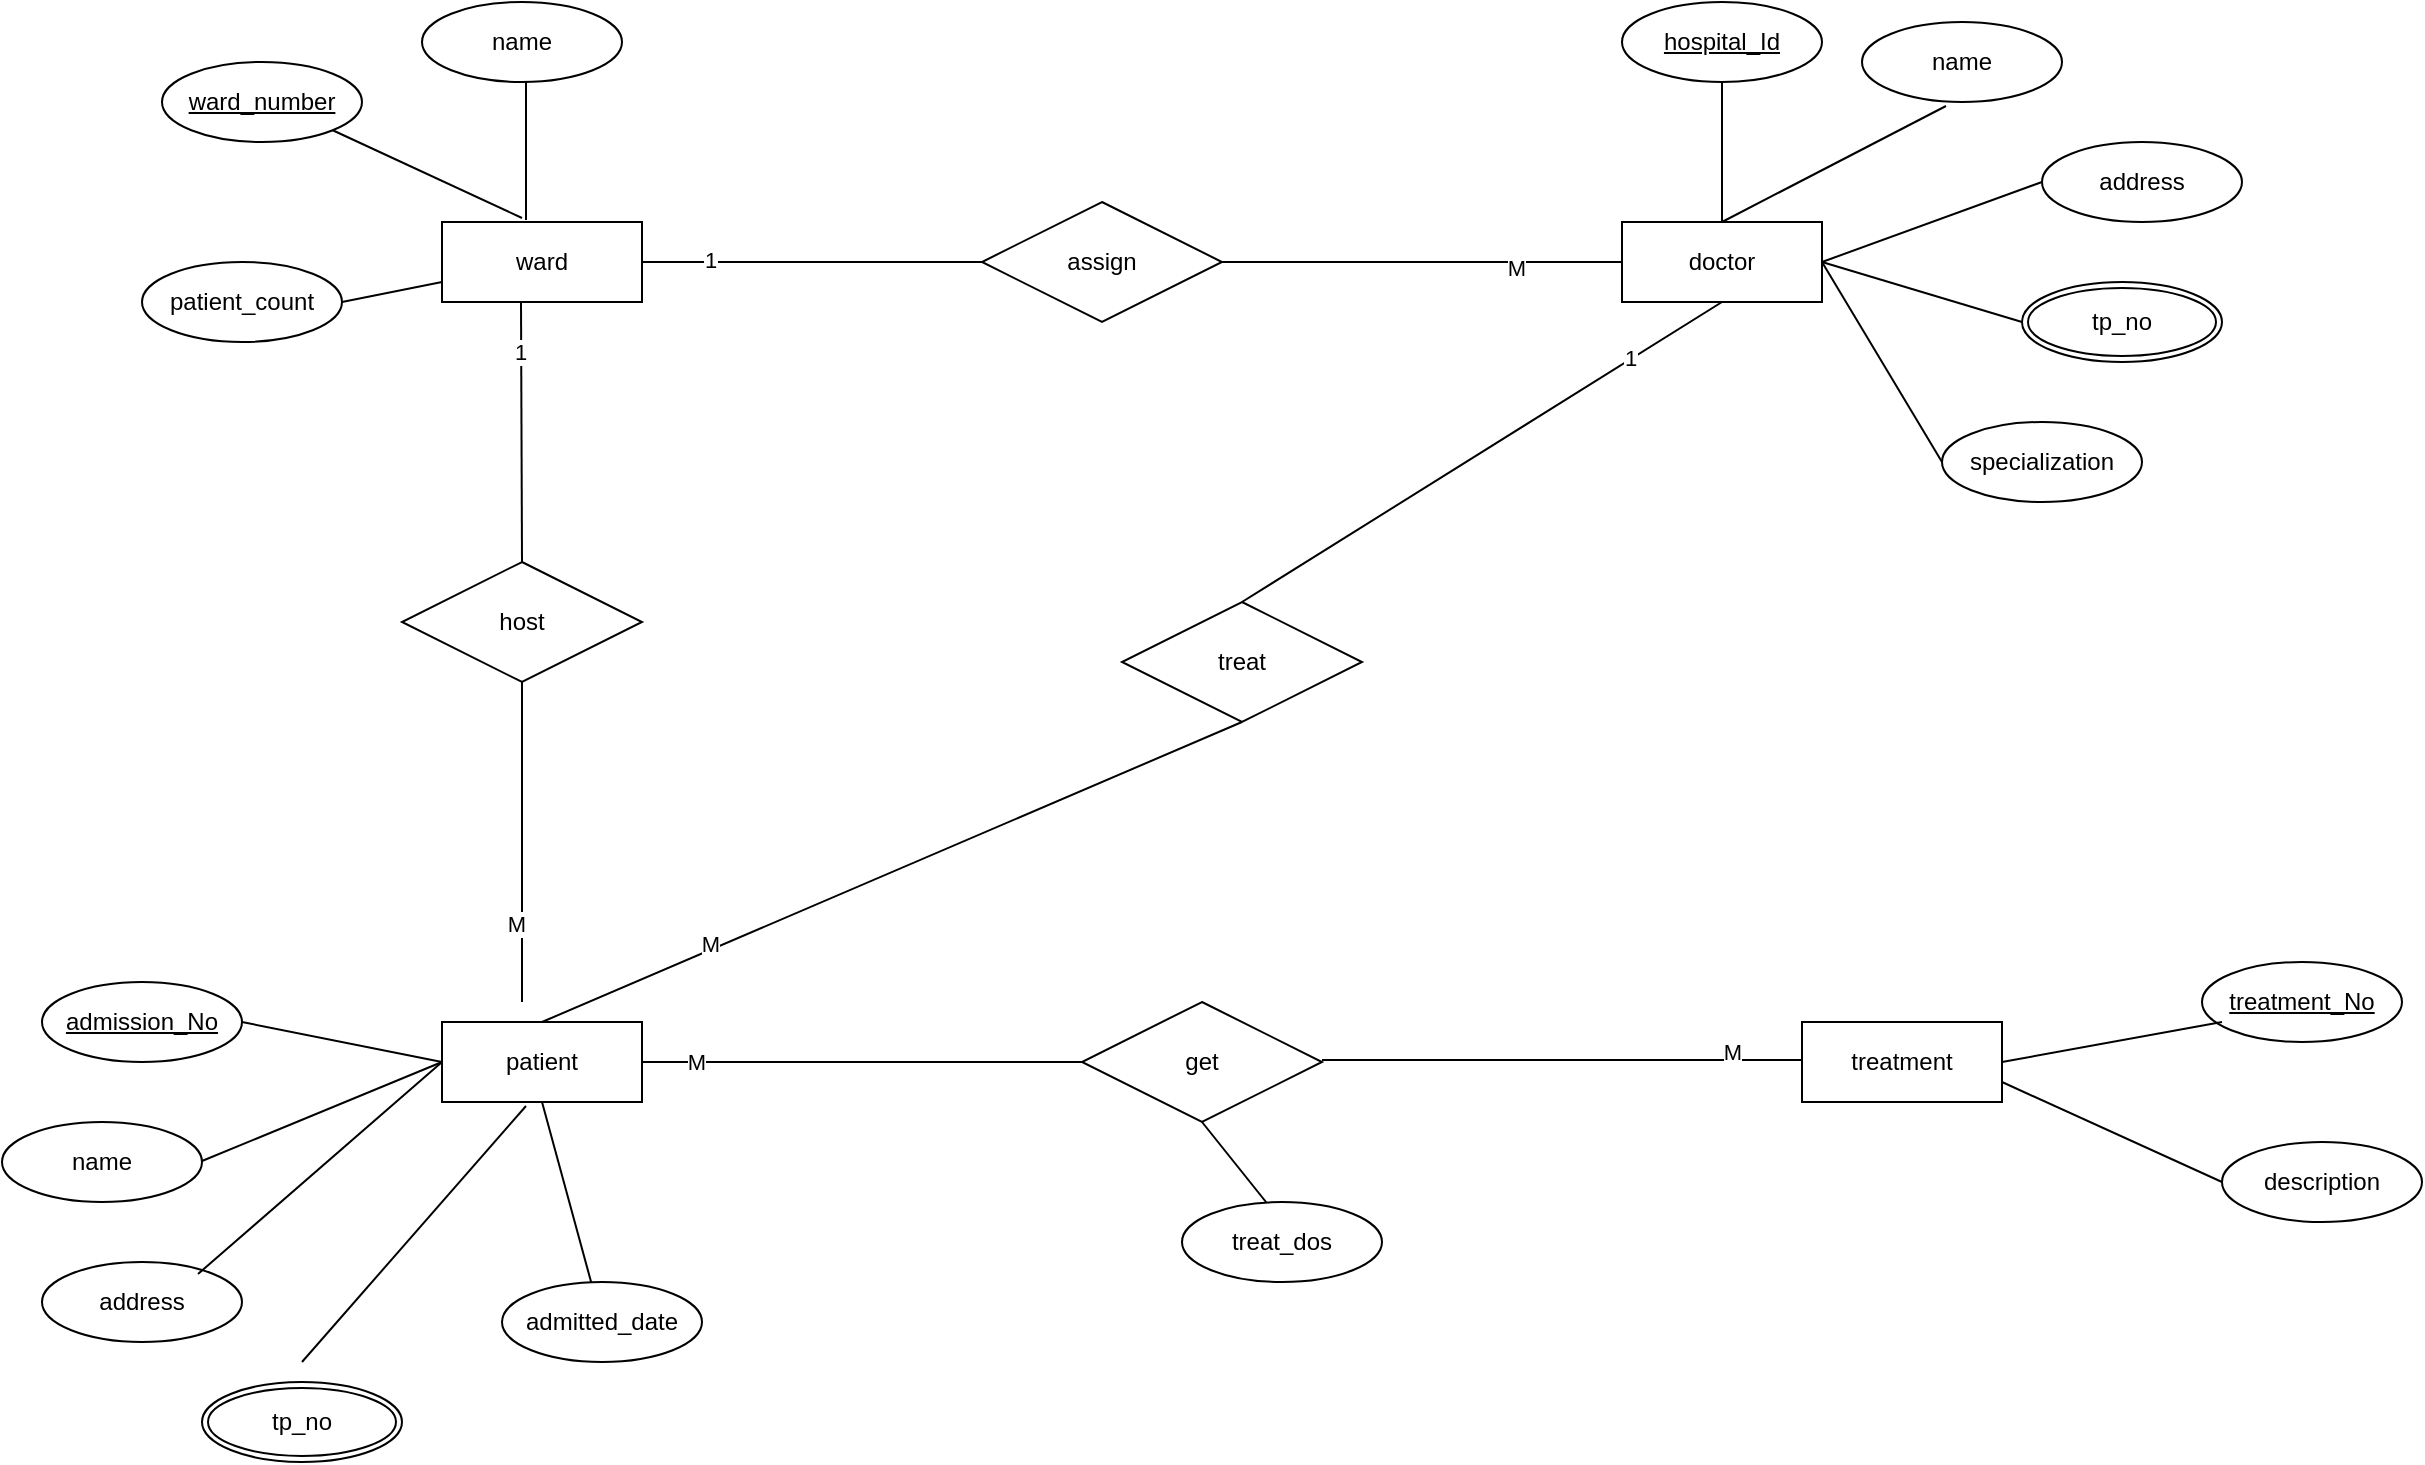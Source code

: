 <mxfile version="21.6.6" type="device" pages="2">
  <diagram id="R2lEEEUBdFMjLlhIrx00" name="Page-1">
    <mxGraphModel dx="2182" dy="486" grid="1" gridSize="10" guides="1" tooltips="1" connect="1" arrows="1" fold="1" page="1" pageScale="1" pageWidth="850" pageHeight="1100" math="0" shadow="0" extFonts="Permanent Marker^https://fonts.googleapis.com/css?family=Permanent+Marker">
      <root>
        <mxCell id="0" />
        <mxCell id="1" parent="0" />
        <mxCell id="np4URwpzfcK9TlEuNOY7-2" value="ward" style="whiteSpace=wrap;html=1;align=center;" parent="1" vertex="1">
          <mxGeometry x="170" y="150" width="100" height="40" as="geometry" />
        </mxCell>
        <mxCell id="np4URwpzfcK9TlEuNOY7-3" value="" style="endArrow=none;html=1;rounded=0;entryX=0.42;entryY=-0.025;entryDx=0;entryDy=0;exitX=0.52;exitY=1;exitDx=0;exitDy=0;exitPerimeter=0;entryPerimeter=0;" parent="1" source="np4URwpzfcK9TlEuNOY7-6" target="np4URwpzfcK9TlEuNOY7-2" edge="1">
          <mxGeometry relative="1" as="geometry">
            <mxPoint x="440" y="180" as="sourcePoint" />
            <mxPoint x="520" y="260" as="targetPoint" />
          </mxGeometry>
        </mxCell>
        <mxCell id="np4URwpzfcK9TlEuNOY7-5" value="ward_number" style="ellipse;whiteSpace=wrap;html=1;align=center;fontStyle=4;" parent="1" vertex="1">
          <mxGeometry x="30" y="70" width="100" height="40" as="geometry" />
        </mxCell>
        <mxCell id="np4URwpzfcK9TlEuNOY7-6" value="name" style="ellipse;whiteSpace=wrap;html=1;align=center;" parent="1" vertex="1">
          <mxGeometry x="160" y="40" width="100" height="40" as="geometry" />
        </mxCell>
        <mxCell id="np4URwpzfcK9TlEuNOY7-7" value="patient_count" style="ellipse;whiteSpace=wrap;html=1;align=center;" parent="1" vertex="1">
          <mxGeometry x="20" y="170" width="100" height="40" as="geometry" />
        </mxCell>
        <mxCell id="np4URwpzfcK9TlEuNOY7-8" value="" style="endArrow=none;html=1;rounded=0;entryX=0.4;entryY=-0.05;entryDx=0;entryDy=0;exitX=1;exitY=1;exitDx=0;exitDy=0;entryPerimeter=0;" parent="1" source="np4URwpzfcK9TlEuNOY7-5" target="np4URwpzfcK9TlEuNOY7-2" edge="1">
          <mxGeometry relative="1" as="geometry">
            <mxPoint x="222" y="90" as="sourcePoint" />
            <mxPoint x="222" y="159" as="targetPoint" />
          </mxGeometry>
        </mxCell>
        <mxCell id="np4URwpzfcK9TlEuNOY7-9" value="" style="endArrow=none;html=1;rounded=0;entryX=0;entryY=0.75;entryDx=0;entryDy=0;" parent="1" target="np4URwpzfcK9TlEuNOY7-2" edge="1">
          <mxGeometry relative="1" as="geometry">
            <mxPoint x="120" y="190" as="sourcePoint" />
            <mxPoint x="220" y="158" as="targetPoint" />
          </mxGeometry>
        </mxCell>
        <mxCell id="np4URwpzfcK9TlEuNOY7-10" value="" style="endArrow=none;html=1;rounded=0;entryX=1;entryY=0.5;entryDx=0;entryDy=0;" parent="1" target="np4URwpzfcK9TlEuNOY7-2" edge="1">
          <mxGeometry relative="1" as="geometry">
            <mxPoint x="440" y="170" as="sourcePoint" />
            <mxPoint x="222" y="159" as="targetPoint" />
          </mxGeometry>
        </mxCell>
        <mxCell id="np4URwpzfcK9TlEuNOY7-11" value="1" style="edgeLabel;html=1;align=center;verticalAlign=middle;resizable=0;points=[];" parent="np4URwpzfcK9TlEuNOY7-10" vertex="1" connectable="0">
          <mxGeometry x="0.6" y="-1" relative="1" as="geometry">
            <mxPoint as="offset" />
          </mxGeometry>
        </mxCell>
        <mxCell id="np4URwpzfcK9TlEuNOY7-12" value="doctor" style="whiteSpace=wrap;html=1;align=center;" parent="1" vertex="1">
          <mxGeometry x="760" y="150" width="100" height="40" as="geometry" />
        </mxCell>
        <mxCell id="np4URwpzfcK9TlEuNOY7-13" value="assign" style="shape=rhombus;perimeter=rhombusPerimeter;whiteSpace=wrap;html=1;align=center;" parent="1" vertex="1">
          <mxGeometry x="440" y="140" width="120" height="60" as="geometry" />
        </mxCell>
        <mxCell id="np4URwpzfcK9TlEuNOY7-14" value="" style="endArrow=none;html=1;rounded=0;exitX=1;exitY=0.5;exitDx=0;exitDy=0;" parent="1" source="np4URwpzfcK9TlEuNOY7-13" edge="1">
          <mxGeometry relative="1" as="geometry">
            <mxPoint x="450" y="180" as="sourcePoint" />
            <mxPoint x="760" y="170" as="targetPoint" />
          </mxGeometry>
        </mxCell>
        <mxCell id="np4URwpzfcK9TlEuNOY7-17" value="M" style="edgeLabel;html=1;align=center;verticalAlign=middle;resizable=0;points=[];" parent="np4URwpzfcK9TlEuNOY7-14" vertex="1" connectable="0">
          <mxGeometry x="0.47" y="-3" relative="1" as="geometry">
            <mxPoint as="offset" />
          </mxGeometry>
        </mxCell>
        <mxCell id="np4URwpzfcK9TlEuNOY7-18" value="name" style="ellipse;whiteSpace=wrap;html=1;align=center;" parent="1" vertex="1">
          <mxGeometry x="880" y="50" width="100" height="40" as="geometry" />
        </mxCell>
        <mxCell id="np4URwpzfcK9TlEuNOY7-19" value="address" style="ellipse;whiteSpace=wrap;html=1;align=center;" parent="1" vertex="1">
          <mxGeometry x="970" y="110" width="100" height="40" as="geometry" />
        </mxCell>
        <mxCell id="np4URwpzfcK9TlEuNOY7-20" value="specialization" style="ellipse;whiteSpace=wrap;html=1;align=center;" parent="1" vertex="1">
          <mxGeometry x="920" y="250" width="100" height="40" as="geometry" />
        </mxCell>
        <mxCell id="np4URwpzfcK9TlEuNOY7-21" value="tp_no" style="ellipse;shape=doubleEllipse;margin=3;whiteSpace=wrap;html=1;align=center;" parent="1" vertex="1">
          <mxGeometry x="960" y="180" width="100" height="40" as="geometry" />
        </mxCell>
        <mxCell id="np4URwpzfcK9TlEuNOY7-22" value="hospital_Id" style="ellipse;whiteSpace=wrap;html=1;align=center;fontStyle=4;" parent="1" vertex="1">
          <mxGeometry x="760" y="40" width="100" height="40" as="geometry" />
        </mxCell>
        <mxCell id="np4URwpzfcK9TlEuNOY7-23" value="" style="endArrow=none;html=1;rounded=0;entryX=0.5;entryY=0;entryDx=0;entryDy=0;exitX=0.5;exitY=1;exitDx=0;exitDy=0;entryPerimeter=0;" parent="1" source="np4URwpzfcK9TlEuNOY7-22" target="np4URwpzfcK9TlEuNOY7-12" edge="1">
          <mxGeometry relative="1" as="geometry">
            <mxPoint x="820" y="80" as="sourcePoint" />
            <mxPoint x="820" y="149" as="targetPoint" />
          </mxGeometry>
        </mxCell>
        <mxCell id="np4URwpzfcK9TlEuNOY7-25" value="" style="endArrow=none;html=1;rounded=0;exitX=0.42;exitY=1.05;exitDx=0;exitDy=0;exitPerimeter=0;" parent="1" source="np4URwpzfcK9TlEuNOY7-18" edge="1">
          <mxGeometry relative="1" as="geometry">
            <mxPoint x="880" y="101" as="sourcePoint" />
            <mxPoint x="810" y="150" as="targetPoint" />
          </mxGeometry>
        </mxCell>
        <mxCell id="np4URwpzfcK9TlEuNOY7-27" value="" style="endArrow=none;html=1;rounded=0;entryX=1;entryY=0.5;entryDx=0;entryDy=0;exitX=0;exitY=0.5;exitDx=0;exitDy=0;" parent="1" source="np4URwpzfcK9TlEuNOY7-19" target="np4URwpzfcK9TlEuNOY7-12" edge="1">
          <mxGeometry relative="1" as="geometry">
            <mxPoint x="820" y="90" as="sourcePoint" />
            <mxPoint x="820" y="160" as="targetPoint" />
          </mxGeometry>
        </mxCell>
        <mxCell id="np4URwpzfcK9TlEuNOY7-28" value="" style="endArrow=none;html=1;rounded=0;exitX=0;exitY=0.5;exitDx=0;exitDy=0;" parent="1" source="np4URwpzfcK9TlEuNOY7-21" edge="1">
          <mxGeometry relative="1" as="geometry">
            <mxPoint x="980" y="140" as="sourcePoint" />
            <mxPoint x="860" y="170" as="targetPoint" />
          </mxGeometry>
        </mxCell>
        <mxCell id="np4URwpzfcK9TlEuNOY7-29" value="" style="endArrow=none;html=1;rounded=0;exitX=0;exitY=0.5;exitDx=0;exitDy=0;" parent="1" source="np4URwpzfcK9TlEuNOY7-20" edge="1">
          <mxGeometry relative="1" as="geometry">
            <mxPoint x="980" y="140" as="sourcePoint" />
            <mxPoint x="860" y="170" as="targetPoint" />
          </mxGeometry>
        </mxCell>
        <mxCell id="np4URwpzfcK9TlEuNOY7-30" value="" style="endArrow=none;html=1;rounded=0;entryX=0.5;entryY=0;entryDx=0;entryDy=0;" parent="1" target="np4URwpzfcK9TlEuNOY7-31" edge="1">
          <mxGeometry relative="1" as="geometry">
            <mxPoint x="209.5" y="190" as="sourcePoint" />
            <mxPoint x="209.5" y="290" as="targetPoint" />
          </mxGeometry>
        </mxCell>
        <mxCell id="np4URwpzfcK9TlEuNOY7-35" value="1" style="edgeLabel;html=1;align=center;verticalAlign=middle;resizable=0;points=[];" parent="np4URwpzfcK9TlEuNOY7-30" vertex="1" connectable="0">
          <mxGeometry x="-0.615" y="-1" relative="1" as="geometry">
            <mxPoint as="offset" />
          </mxGeometry>
        </mxCell>
        <mxCell id="np4URwpzfcK9TlEuNOY7-32" value="treatment" style="whiteSpace=wrap;html=1;align=center;" parent="1" vertex="1">
          <mxGeometry x="850" y="550" width="100" height="40" as="geometry" />
        </mxCell>
        <mxCell id="np4URwpzfcK9TlEuNOY7-33" value="" style="endArrow=none;html=1;rounded=0;" parent="1" source="np4URwpzfcK9TlEuNOY7-31" edge="1">
          <mxGeometry relative="1" as="geometry">
            <mxPoint x="209.5" y="350" as="sourcePoint" />
            <mxPoint x="210" y="540" as="targetPoint" />
          </mxGeometry>
        </mxCell>
        <mxCell id="np4URwpzfcK9TlEuNOY7-36" value="M" style="edgeLabel;html=1;align=center;verticalAlign=middle;resizable=0;points=[];" parent="np4URwpzfcK9TlEuNOY7-33" vertex="1" connectable="0">
          <mxGeometry x="0.512" y="-3" relative="1" as="geometry">
            <mxPoint as="offset" />
          </mxGeometry>
        </mxCell>
        <mxCell id="np4URwpzfcK9TlEuNOY7-34" value="" style="endArrow=none;html=1;rounded=0;" parent="1" target="np4URwpzfcK9TlEuNOY7-31" edge="1">
          <mxGeometry relative="1" as="geometry">
            <mxPoint x="209.5" y="350" as="sourcePoint" />
            <mxPoint x="210" y="540" as="targetPoint" />
          </mxGeometry>
        </mxCell>
        <mxCell id="np4URwpzfcK9TlEuNOY7-31" value="host" style="shape=rhombus;perimeter=rhombusPerimeter;whiteSpace=wrap;html=1;align=center;" parent="1" vertex="1">
          <mxGeometry x="150" y="320" width="120" height="60" as="geometry" />
        </mxCell>
        <mxCell id="np4URwpzfcK9TlEuNOY7-43" value="name" style="ellipse;whiteSpace=wrap;html=1;align=center;" parent="1" vertex="1">
          <mxGeometry x="-50" y="600" width="100" height="40" as="geometry" />
        </mxCell>
        <mxCell id="np4URwpzfcK9TlEuNOY7-44" value="address" style="ellipse;whiteSpace=wrap;html=1;align=center;" parent="1" vertex="1">
          <mxGeometry x="-30" y="670" width="100" height="40" as="geometry" />
        </mxCell>
        <mxCell id="np4URwpzfcK9TlEuNOY7-45" value="admitted_date" style="ellipse;whiteSpace=wrap;html=1;align=center;" parent="1" vertex="1">
          <mxGeometry x="200" y="680" width="100" height="40" as="geometry" />
        </mxCell>
        <mxCell id="np4URwpzfcK9TlEuNOY7-46" value="tp_no" style="ellipse;shape=doubleEllipse;margin=3;whiteSpace=wrap;html=1;align=center;" parent="1" vertex="1">
          <mxGeometry x="50" y="730" width="100" height="40" as="geometry" />
        </mxCell>
        <mxCell id="np4URwpzfcK9TlEuNOY7-52" value="&lt;u&gt;treatment_No&lt;/u&gt;" style="ellipse;whiteSpace=wrap;html=1;align=center;" parent="1" vertex="1">
          <mxGeometry x="1050" y="520" width="100" height="40" as="geometry" />
        </mxCell>
        <mxCell id="np4URwpzfcK9TlEuNOY7-53" value="description" style="ellipse;whiteSpace=wrap;html=1;align=center;" parent="1" vertex="1">
          <mxGeometry x="1060" y="610" width="100" height="40" as="geometry" />
        </mxCell>
        <mxCell id="np4URwpzfcK9TlEuNOY7-56" value="admission_No" style="ellipse;whiteSpace=wrap;html=1;align=center;fontStyle=4;" parent="1" vertex="1">
          <mxGeometry x="-30" y="530" width="100" height="40" as="geometry" />
        </mxCell>
        <mxCell id="np4URwpzfcK9TlEuNOY7-57" value="patient" style="whiteSpace=wrap;html=1;align=center;" parent="1" vertex="1">
          <mxGeometry x="170" y="550" width="100" height="40" as="geometry" />
        </mxCell>
        <mxCell id="np4URwpzfcK9TlEuNOY7-59" value="" style="endArrow=none;html=1;rounded=0;exitX=1;exitY=0.5;exitDx=0;exitDy=0;entryX=0;entryY=0.5;entryDx=0;entryDy=0;" parent="1" source="np4URwpzfcK9TlEuNOY7-56" target="np4URwpzfcK9TlEuNOY7-57" edge="1">
          <mxGeometry relative="1" as="geometry">
            <mxPoint x="50" y="569" as="sourcePoint" />
            <mxPoint x="210" y="569" as="targetPoint" />
          </mxGeometry>
        </mxCell>
        <mxCell id="np4URwpzfcK9TlEuNOY7-60" value="" style="endArrow=none;html=1;rounded=0;entryX=0;entryY=0.5;entryDx=0;entryDy=0;" parent="1" target="np4URwpzfcK9TlEuNOY7-57" edge="1">
          <mxGeometry relative="1" as="geometry">
            <mxPoint x="50" y="619.5" as="sourcePoint" />
            <mxPoint x="210" y="619.5" as="targetPoint" />
          </mxGeometry>
        </mxCell>
        <mxCell id="np4URwpzfcK9TlEuNOY7-61" value="" style="endArrow=none;html=1;rounded=0;entryX=0;entryY=0.5;entryDx=0;entryDy=0;exitX=0.78;exitY=0.15;exitDx=0;exitDy=0;exitPerimeter=0;" parent="1" source="np4URwpzfcK9TlEuNOY7-44" target="np4URwpzfcK9TlEuNOY7-57" edge="1">
          <mxGeometry relative="1" as="geometry">
            <mxPoint x="50" y="670" as="sourcePoint" />
            <mxPoint x="160" y="580" as="targetPoint" />
          </mxGeometry>
        </mxCell>
        <mxCell id="np4URwpzfcK9TlEuNOY7-62" value="" style="endArrow=none;html=1;rounded=0;entryX=0;entryY=0.5;entryDx=0;entryDy=0;" parent="1" target="np4URwpzfcK9TlEuNOY7-53" edge="1">
          <mxGeometry relative="1" as="geometry">
            <mxPoint x="950" y="580" as="sourcePoint" />
            <mxPoint x="1050" y="580" as="targetPoint" />
          </mxGeometry>
        </mxCell>
        <mxCell id="np4URwpzfcK9TlEuNOY7-63" value="" style="endArrow=none;html=1;rounded=0;exitX=1;exitY=0.5;exitDx=0;exitDy=0;entryX=0.1;entryY=0.75;entryDx=0;entryDy=0;entryPerimeter=0;" parent="1" source="np4URwpzfcK9TlEuNOY7-32" target="np4URwpzfcK9TlEuNOY7-52" edge="1">
          <mxGeometry relative="1" as="geometry">
            <mxPoint x="960" y="570" as="sourcePoint" />
            <mxPoint x="1050" y="550" as="targetPoint" />
          </mxGeometry>
        </mxCell>
        <mxCell id="np4URwpzfcK9TlEuNOY7-65" value="" style="endArrow=none;html=1;rounded=0;entryX=0.42;entryY=1.05;entryDx=0;entryDy=0;entryPerimeter=0;" parent="1" target="np4URwpzfcK9TlEuNOY7-57" edge="1">
          <mxGeometry relative="1" as="geometry">
            <mxPoint x="100" y="720" as="sourcePoint" />
            <mxPoint x="180" y="580" as="targetPoint" />
          </mxGeometry>
        </mxCell>
        <mxCell id="np4URwpzfcK9TlEuNOY7-66" value="" style="endArrow=none;html=1;rounded=0;entryX=0.5;entryY=1;entryDx=0;entryDy=0;" parent="1" source="np4URwpzfcK9TlEuNOY7-45" target="np4URwpzfcK9TlEuNOY7-57" edge="1">
          <mxGeometry relative="1" as="geometry">
            <mxPoint x="240" y="670" as="sourcePoint" />
            <mxPoint x="222" y="602" as="targetPoint" />
          </mxGeometry>
        </mxCell>
        <mxCell id="np4URwpzfcK9TlEuNOY7-68" value="" style="endArrow=none;html=1;rounded=0;exitX=1;exitY=0.5;exitDx=0;exitDy=0;entryX=0;entryY=0.5;entryDx=0;entryDy=0;" parent="1" source="np4URwpzfcK9TlEuNOY7-57" target="np4URwpzfcK9TlEuNOY7-69" edge="1">
          <mxGeometry relative="1" as="geometry">
            <mxPoint x="380" y="590" as="sourcePoint" />
            <mxPoint x="440" y="570" as="targetPoint" />
          </mxGeometry>
        </mxCell>
        <mxCell id="np4URwpzfcK9TlEuNOY7-72" value="M" style="edgeLabel;html=1;align=center;verticalAlign=middle;resizable=0;points=[];" parent="np4URwpzfcK9TlEuNOY7-68" vertex="1" connectable="0">
          <mxGeometry x="-0.754" relative="1" as="geometry">
            <mxPoint as="offset" />
          </mxGeometry>
        </mxCell>
        <mxCell id="np4URwpzfcK9TlEuNOY7-69" value="get" style="shape=rhombus;perimeter=rhombusPerimeter;whiteSpace=wrap;html=1;align=center;" parent="1" vertex="1">
          <mxGeometry x="490" y="540" width="120" height="60" as="geometry" />
        </mxCell>
        <mxCell id="np4URwpzfcK9TlEuNOY7-71" value="" style="endArrow=none;html=1;rounded=0;" parent="1" edge="1">
          <mxGeometry relative="1" as="geometry">
            <mxPoint x="610" y="569" as="sourcePoint" />
            <mxPoint x="850" y="569" as="targetPoint" />
          </mxGeometry>
        </mxCell>
        <mxCell id="np4URwpzfcK9TlEuNOY7-83" value="M" style="edgeLabel;html=1;align=center;verticalAlign=middle;resizable=0;points=[];" parent="np4URwpzfcK9TlEuNOY7-71" vertex="1" connectable="0">
          <mxGeometry x="0.706" y="4" relative="1" as="geometry">
            <mxPoint as="offset" />
          </mxGeometry>
        </mxCell>
        <mxCell id="np4URwpzfcK9TlEuNOY7-74" value="treat" style="shape=rhombus;perimeter=rhombusPerimeter;whiteSpace=wrap;html=1;align=center;" parent="1" vertex="1">
          <mxGeometry x="510" y="340" width="120" height="60" as="geometry" />
        </mxCell>
        <mxCell id="np4URwpzfcK9TlEuNOY7-75" value="" style="endArrow=none;html=1;rounded=0;exitX=0.5;exitY=1;exitDx=0;exitDy=0;" parent="1" source="np4URwpzfcK9TlEuNOY7-74" edge="1">
          <mxGeometry relative="1" as="geometry">
            <mxPoint x="220" y="390" as="sourcePoint" />
            <mxPoint x="220" y="550" as="targetPoint" />
          </mxGeometry>
        </mxCell>
        <mxCell id="np4URwpzfcK9TlEuNOY7-76" value="M" style="edgeLabel;html=1;align=center;verticalAlign=middle;resizable=0;points=[];" parent="np4URwpzfcK9TlEuNOY7-75" vertex="1" connectable="0">
          <mxGeometry x="0.512" y="-3" relative="1" as="geometry">
            <mxPoint as="offset" />
          </mxGeometry>
        </mxCell>
        <mxCell id="np4URwpzfcK9TlEuNOY7-77" value="" style="endArrow=none;html=1;rounded=0;entryX=0.5;entryY=0;entryDx=0;entryDy=0;exitX=0.5;exitY=1;exitDx=0;exitDy=0;" parent="1" source="np4URwpzfcK9TlEuNOY7-12" target="np4URwpzfcK9TlEuNOY7-74" edge="1">
          <mxGeometry relative="1" as="geometry">
            <mxPoint x="720" y="230" as="sourcePoint" />
            <mxPoint x="720.5" y="360" as="targetPoint" />
          </mxGeometry>
        </mxCell>
        <mxCell id="np4URwpzfcK9TlEuNOY7-78" value="1" style="edgeLabel;html=1;align=center;verticalAlign=middle;resizable=0;points=[];" parent="np4URwpzfcK9TlEuNOY7-77" vertex="1" connectable="0">
          <mxGeometry x="-0.615" y="-1" relative="1" as="geometry">
            <mxPoint as="offset" />
          </mxGeometry>
        </mxCell>
        <mxCell id="np4URwpzfcK9TlEuNOY7-84" value="" style="endArrow=none;html=1;rounded=0;exitX=0.5;exitY=1;exitDx=0;exitDy=0;" parent="1" source="np4URwpzfcK9TlEuNOY7-69" edge="1">
          <mxGeometry relative="1" as="geometry">
            <mxPoint x="698" y="600" as="sourcePoint" />
            <mxPoint x="590" y="650" as="targetPoint" />
          </mxGeometry>
        </mxCell>
        <mxCell id="np4URwpzfcK9TlEuNOY7-86" value="treat_dos" style="ellipse;whiteSpace=wrap;html=1;align=center;" parent="1" vertex="1">
          <mxGeometry x="540" y="640" width="100" height="40" as="geometry" />
        </mxCell>
      </root>
    </mxGraphModel>
  </diagram>
  <diagram id="5NR--uz-ZKTN-S0OjV99" name="Page-2">
    <mxGraphModel dx="1120" dy="486" grid="1" gridSize="10" guides="1" tooltips="1" connect="1" arrows="1" fold="1" page="1" pageScale="1" pageWidth="850" pageHeight="1100" math="0" shadow="0">
      <root>
        <mxCell id="0" />
        <mxCell id="1" parent="0" />
      </root>
    </mxGraphModel>
  </diagram>
</mxfile>
